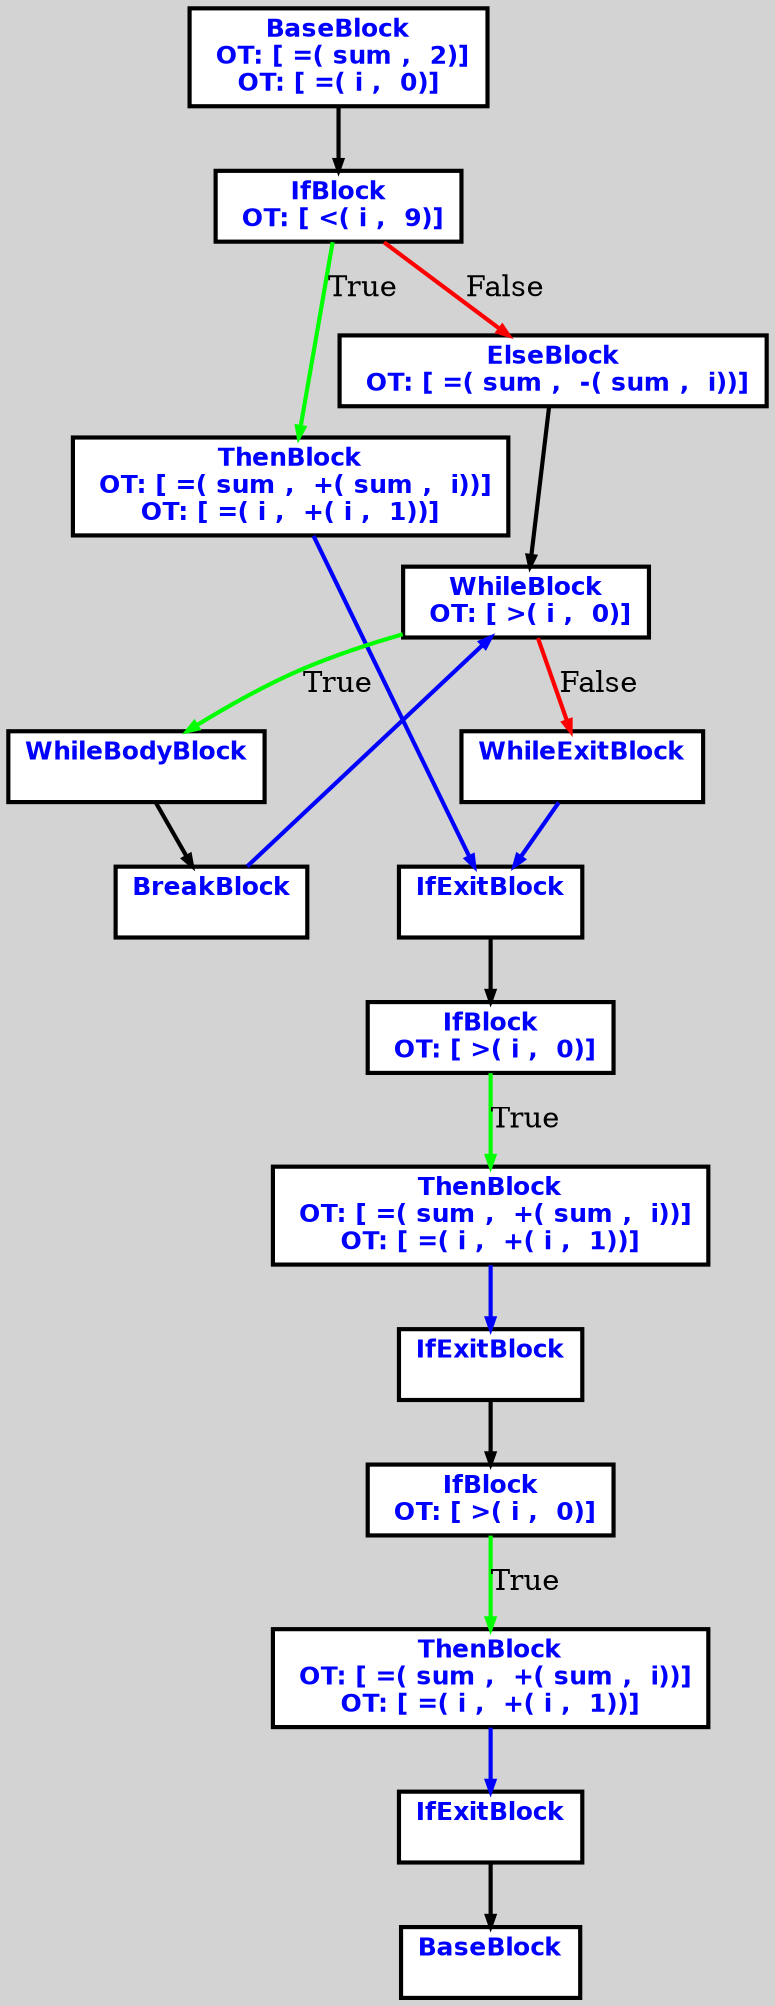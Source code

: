 digraph G {
ordering=out;
ranksep=.4;
bgcolor="lightgrey";  node [shape=box, fixedsize=false, fontsize=12, fontname="Helvetica-bold", fontcolor="blue"
width=.25, height=.25, color="black", fillcolor="white", style="filled, solid, bold"];

edge [arrowsize=.5, color="black", style="bold"]    n000011984D7A3090 [label="BaseBlock\n OT: [ =( sum ,  2)]
OT: [ =( i ,  0)]
"]
    n000011984D7A3150 [label="IfBlock\n OT: [ <( i ,  9)]
"]
    n000011984D7A3090 -> n000011984D7A3150
    n000011984D7A3150 -> n000011984D7A3190 [label="True" color="green"]
    n000011984D7A3190 [label="ThenBlock\n OT: [ =( sum ,  +( sum ,  i))]
OT: [ =( i ,  +( i ,  1))]
"]
    n000011984D7A3150 -> n000011984D7A31D0 [label="False" color="red"]
    n000011984D7A31D0 [label="ElseBlock\n OT: [ =( sum ,  -( sum ,  i))]
"]
    n000011984D7A3210 [label="WhileBlock\n OT: [ >( i ,  0)]
"]
    n000011984D7A31D0 -> n000011984D7A3210
	   n000011984D7A3210 -> n000011984D7A3250 [ label = "True" color="green"]
    n000011984D7A3250 [label="WhileBodyBlock\n "]
    n000011984D7A3290 [label="BreakBlock\n "]
    n000011984D7A3250 -> n000011984D7A3290
    n000011984D7A3290 -> n000011984D7A3210 [ color="blue"]
	   n000011984D7A3210 -> n000011984D7A33D0 [ label = "False" color="red"]
    n000011984D7A33D0 [label="WhileExitBlock\n "]
    n000011984D7A33D0 -> n000011984D7A3410 [color="blue"]
    n000011984D7A3190 -> n000011984D7A3410 [ color="blue"]
    n000011984D7A3410 [label="IfExitBlock\n "]
    n000011984D7A3450 [label="IfBlock\n OT: [ >( i ,  0)]
"]
    n000011984D7A3410 -> n000011984D7A3450
    n000011984D7A3450 -> n000011984D7A3490 [label="True" color="green"]
    n000011984D7A3490 [label="ThenBlock\n OT: [ =( sum ,  +( sum ,  i))]
OT: [ =( i ,  +( i ,  1))]
"]
    n000011984D7A3490 -> n000011984D7A34D0 [ color="blue"]
    n000011984D7A34D0 [label="IfExitBlock\n "]
    n000011984D7A3510 [label="IfBlock\n OT: [ >( i ,  0)]
"]
    n000011984D7A34D0 -> n000011984D7A3510
    n000011984D7A3510 -> n000011984D7A3550 [label="True" color="green"]
    n000011984D7A3550 [label="ThenBlock\n OT: [ =( sum ,  +( sum ,  i))]
OT: [ =( i ,  +( i ,  1))]
"]
    n000011984D7A3550 -> n000011984D7A3590 [ color="blue"]
    n000011984D7A3590 [label="IfExitBlock\n "]
    n000011984D7A35D0 [label="BaseBlock\n "]
    n000011984D7A3590 -> n000011984D7A35D0
}
